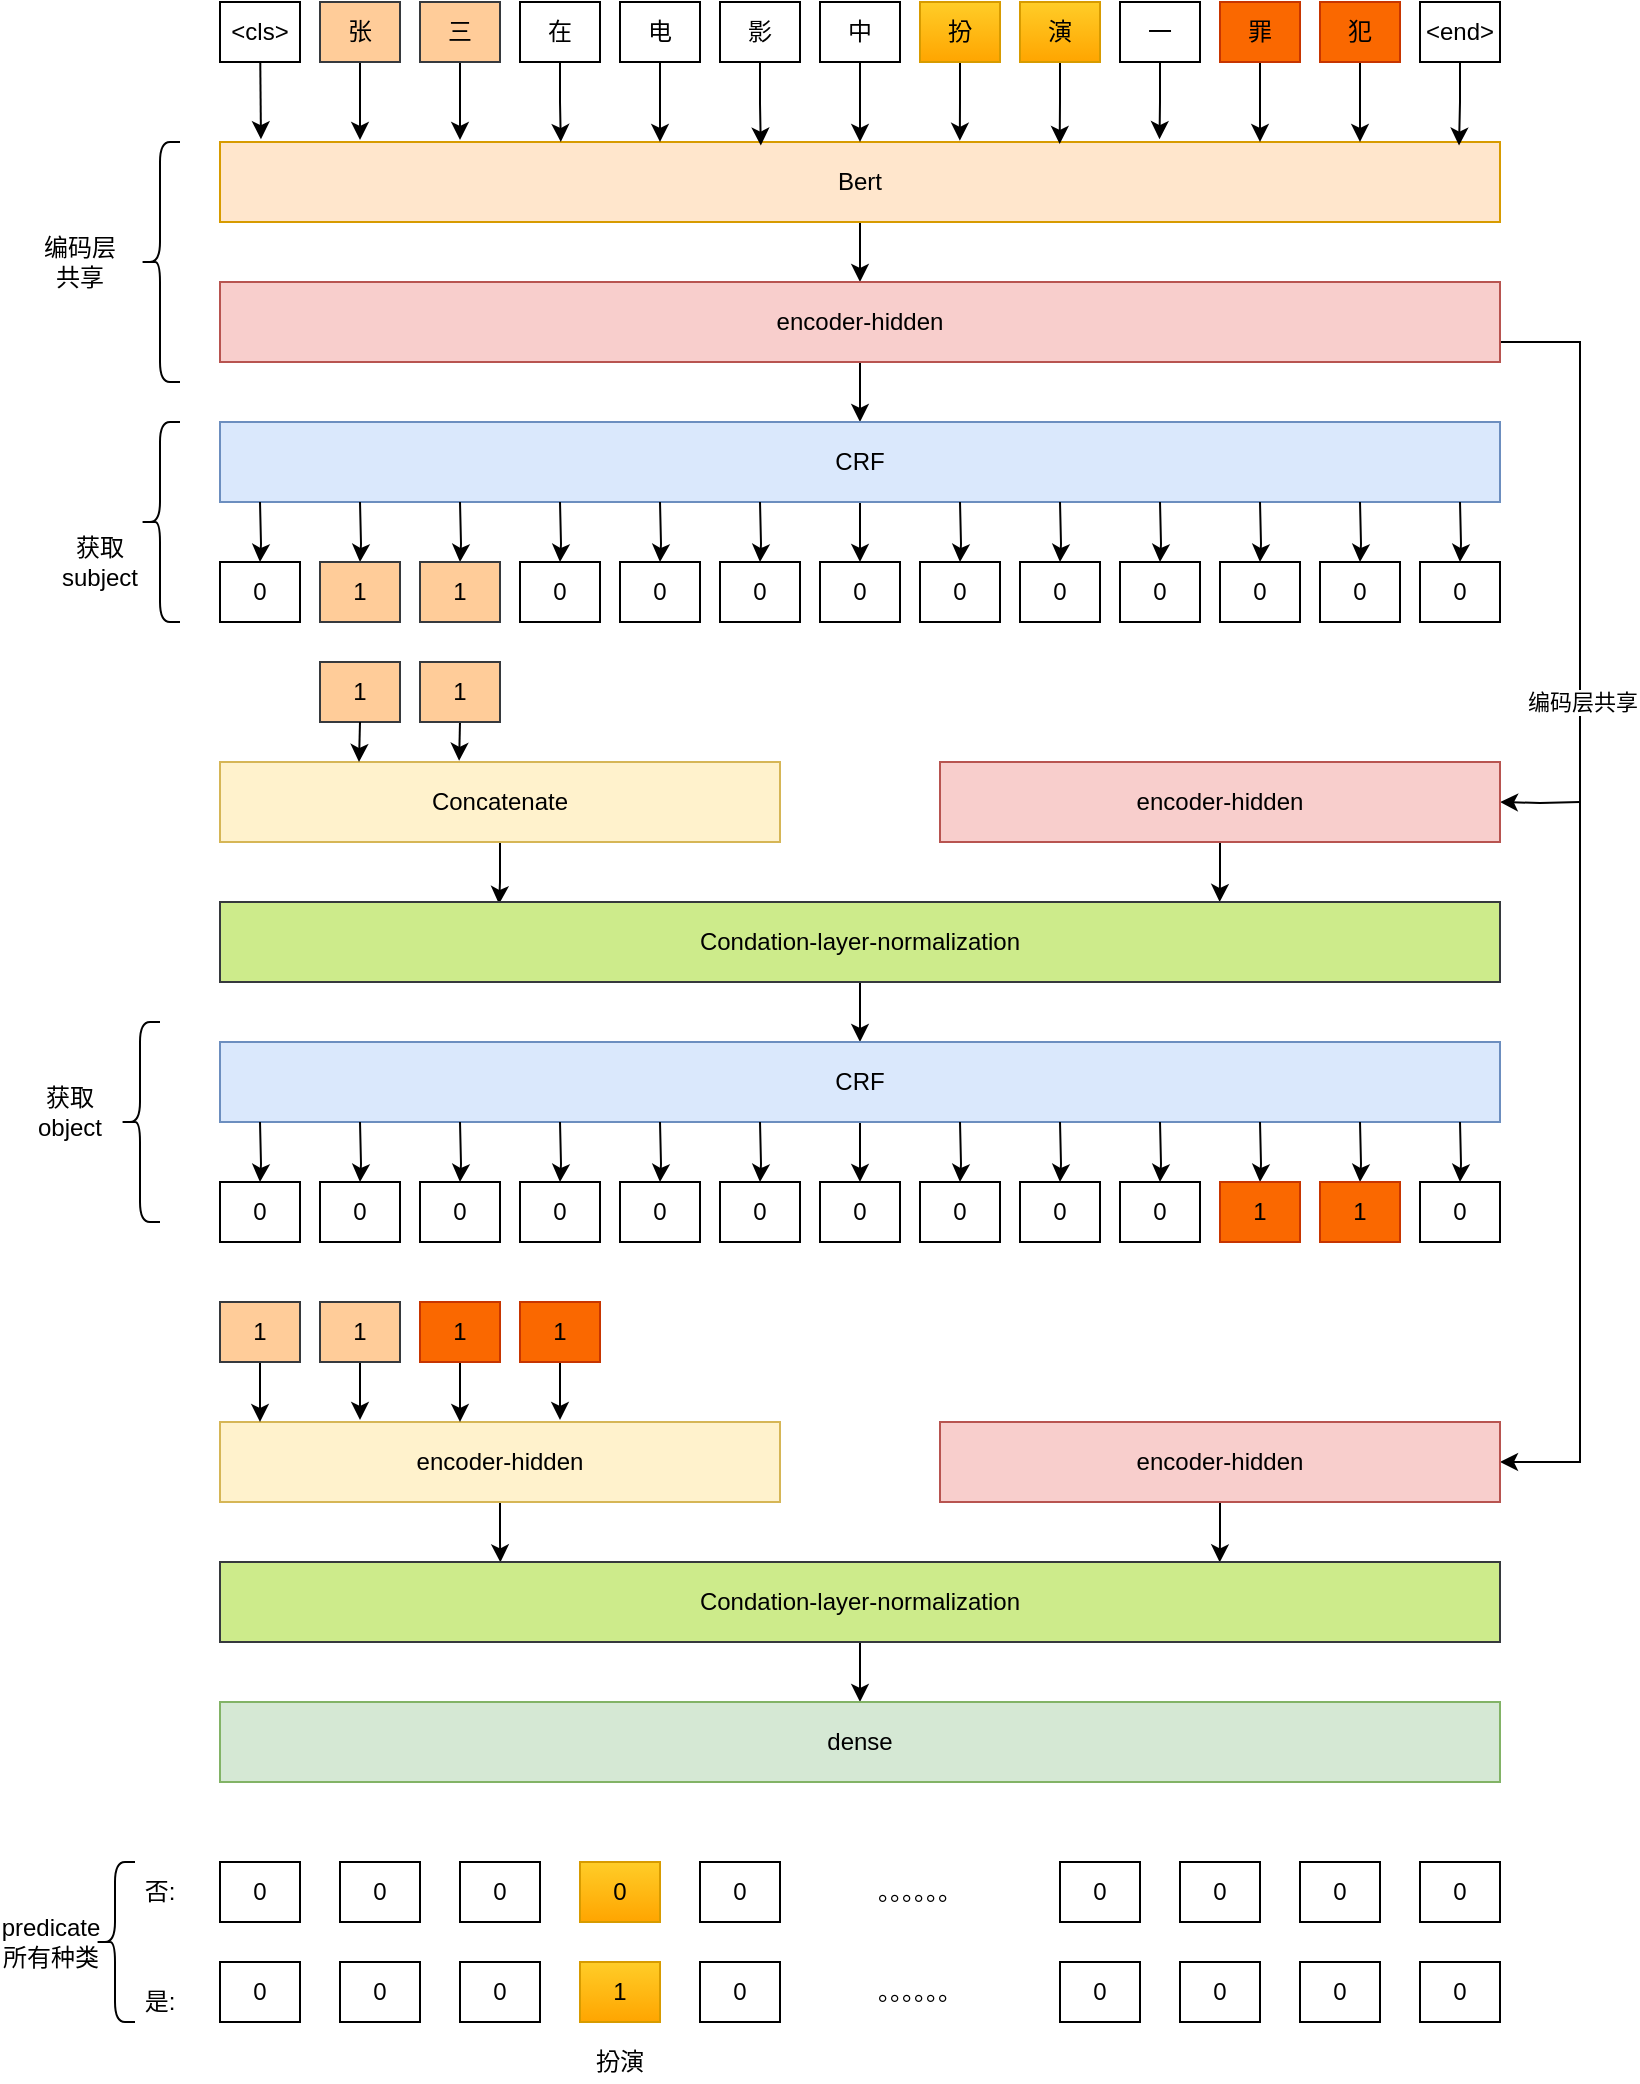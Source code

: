 <mxfile version="14.9.6" type="github">
  <diagram id="mISrL9bkUbfC0czl6gpw" name="Page-1">
    <mxGraphModel dx="1038" dy="600" grid="1" gridSize="10" guides="1" tooltips="1" connect="1" arrows="1" fold="1" page="1" pageScale="1" pageWidth="827" pageHeight="1169" math="0" shadow="0">
      <root>
        <mxCell id="0" />
        <mxCell id="1" parent="0" />
        <mxCell id="QbFwHfHSlW5rdG12LBUT-213" value="" style="edgeStyle=orthogonalEdgeStyle;rounded=0;orthogonalLoop=1;jettySize=auto;html=1;entryX=0.218;entryY=0.025;entryDx=0;entryDy=0;entryPerimeter=0;" edge="1" parent="1" source="QbFwHfHSlW5rdG12LBUT-205" target="QbFwHfHSlW5rdG12LBUT-147">
          <mxGeometry relative="1" as="geometry" />
        </mxCell>
        <mxCell id="QbFwHfHSlW5rdG12LBUT-205" value="Concatenate" style="rounded=0;whiteSpace=wrap;html=1;fillColor=#fff2cc;strokeColor=#d6b656;" vertex="1" parent="1">
          <mxGeometry x="120" y="430" width="280" height="40" as="geometry" />
        </mxCell>
        <mxCell id="QbFwHfHSlW5rdG12LBUT-9" value="" style="edgeStyle=orthogonalEdgeStyle;rounded=0;orthogonalLoop=1;jettySize=auto;html=1;" edge="1" parent="1" source="QbFwHfHSlW5rdG12LBUT-2" target="QbFwHfHSlW5rdG12LBUT-4">
          <mxGeometry relative="1" as="geometry" />
        </mxCell>
        <mxCell id="QbFwHfHSlW5rdG12LBUT-2" value="Bert" style="whiteSpace=wrap;html=1;rounded=0;fillColor=#ffe6cc;strokeColor=#d79b00;" vertex="1" parent="1">
          <mxGeometry x="120" y="120" width="640" height="40" as="geometry" />
        </mxCell>
        <mxCell id="QbFwHfHSlW5rdG12LBUT-11" value="" style="edgeStyle=orthogonalEdgeStyle;rounded=0;orthogonalLoop=1;jettySize=auto;html=1;" edge="1" parent="1" source="QbFwHfHSlW5rdG12LBUT-4" target="QbFwHfHSlW5rdG12LBUT-10">
          <mxGeometry relative="1" as="geometry" />
        </mxCell>
        <mxCell id="QbFwHfHSlW5rdG12LBUT-134" style="edgeStyle=orthogonalEdgeStyle;rounded=0;orthogonalLoop=1;jettySize=auto;html=1;entryX=1;entryY=0.5;entryDx=0;entryDy=0;exitX=1;exitY=0.5;exitDx=0;exitDy=0;" edge="1" parent="1" source="QbFwHfHSlW5rdG12LBUT-4" target="QbFwHfHSlW5rdG12LBUT-217">
          <mxGeometry relative="1" as="geometry">
            <Array as="points">
              <mxPoint x="760" y="220" />
              <mxPoint x="800" y="220" />
              <mxPoint x="800" y="780" />
            </Array>
          </mxGeometry>
        </mxCell>
        <mxCell id="QbFwHfHSlW5rdG12LBUT-220" value="编码层共享" style="edgeLabel;html=1;align=center;verticalAlign=middle;resizable=0;points=[];" vertex="1" connectable="0" parent="QbFwHfHSlW5rdG12LBUT-134">
          <mxGeometry x="-0.114" y="1" relative="1" as="geometry">
            <mxPoint y="-58" as="offset" />
          </mxGeometry>
        </mxCell>
        <mxCell id="QbFwHfHSlW5rdG12LBUT-4" value="encoder-hidden" style="whiteSpace=wrap;html=1;rounded=0;fillColor=#f8cecc;strokeColor=#b85450;" vertex="1" parent="1">
          <mxGeometry x="120" y="190" width="640" height="40" as="geometry" />
        </mxCell>
        <mxCell id="QbFwHfHSlW5rdG12LBUT-106" value="" style="edgeStyle=orthogonalEdgeStyle;rounded=0;orthogonalLoop=1;jettySize=auto;html=1;" edge="1" parent="1" source="QbFwHfHSlW5rdG12LBUT-10" target="QbFwHfHSlW5rdG12LBUT-105">
          <mxGeometry relative="1" as="geometry" />
        </mxCell>
        <mxCell id="QbFwHfHSlW5rdG12LBUT-10" value="CRF" style="whiteSpace=wrap;html=1;rounded=0;strokeColor=#6c8ebf;fillColor=#dae8fc;" vertex="1" parent="1">
          <mxGeometry x="120" y="260" width="640" height="40" as="geometry" />
        </mxCell>
        <mxCell id="QbFwHfHSlW5rdG12LBUT-12" value="" style="shape=curlyBracket;whiteSpace=wrap;html=1;rounded=1;" vertex="1" parent="1">
          <mxGeometry x="80" y="120" width="20" height="120" as="geometry" />
        </mxCell>
        <mxCell id="QbFwHfHSlW5rdG12LBUT-15" value="编码层共享" style="text;html=1;strokeColor=none;fillColor=none;align=center;verticalAlign=middle;whiteSpace=wrap;rounded=0;" vertex="1" parent="1">
          <mxGeometry x="30" y="170" width="40" height="20" as="geometry" />
        </mxCell>
        <mxCell id="QbFwHfHSlW5rdG12LBUT-94" value="" style="edgeStyle=none;rounded=0;orthogonalLoop=1;jettySize=auto;html=1;entryX=0.032;entryY=-0.035;entryDx=0;entryDy=0;entryPerimeter=0;" edge="1" parent="1" source="QbFwHfHSlW5rdG12LBUT-16" target="QbFwHfHSlW5rdG12LBUT-2">
          <mxGeometry relative="1" as="geometry" />
        </mxCell>
        <mxCell id="QbFwHfHSlW5rdG12LBUT-16" value="&amp;lt;cls&amp;gt;" style="rounded=0;whiteSpace=wrap;html=1;" vertex="1" parent="1">
          <mxGeometry x="120" y="50" width="40" height="30" as="geometry" />
        </mxCell>
        <mxCell id="QbFwHfHSlW5rdG12LBUT-40" value="" style="edgeStyle=orthogonalEdgeStyle;rounded=0;orthogonalLoop=1;jettySize=auto;html=1;" edge="1" parent="1" source="QbFwHfHSlW5rdG12LBUT-17">
          <mxGeometry relative="1" as="geometry">
            <mxPoint x="240" y="119" as="targetPoint" />
          </mxGeometry>
        </mxCell>
        <mxCell id="QbFwHfHSlW5rdG12LBUT-17" value="三" style="rounded=0;whiteSpace=wrap;html=1;fillColor=#ffcc99;strokeColor=#36393d;" vertex="1" parent="1">
          <mxGeometry x="220" y="50" width="40" height="30" as="geometry" />
        </mxCell>
        <mxCell id="QbFwHfHSlW5rdG12LBUT-39" value="" style="edgeStyle=orthogonalEdgeStyle;rounded=0;orthogonalLoop=1;jettySize=auto;html=1;" edge="1" parent="1" source="QbFwHfHSlW5rdG12LBUT-18">
          <mxGeometry relative="1" as="geometry">
            <mxPoint x="190" y="119" as="targetPoint" />
          </mxGeometry>
        </mxCell>
        <mxCell id="QbFwHfHSlW5rdG12LBUT-18" value="张" style="rounded=0;whiteSpace=wrap;html=1;fillColor=#ffcc99;strokeColor=#36393d;" vertex="1" parent="1">
          <mxGeometry x="170" y="50" width="40" height="30" as="geometry" />
        </mxCell>
        <mxCell id="QbFwHfHSlW5rdG12LBUT-44" value="" style="edgeStyle=orthogonalEdgeStyle;rounded=0;orthogonalLoop=1;jettySize=auto;html=1;" edge="1" parent="1" source="QbFwHfHSlW5rdG12LBUT-20">
          <mxGeometry relative="1" as="geometry">
            <mxPoint x="640" y="120" as="targetPoint" />
          </mxGeometry>
        </mxCell>
        <mxCell id="QbFwHfHSlW5rdG12LBUT-20" value="罪" style="rounded=0;whiteSpace=wrap;html=1;fillColor=#fa6800;strokeColor=#C73500;fontColor=#000000;" vertex="1" parent="1">
          <mxGeometry x="620" y="50" width="40" height="30" as="geometry" />
        </mxCell>
        <mxCell id="QbFwHfHSlW5rdG12LBUT-97" value="" style="edgeStyle=orthogonalEdgeStyle;rounded=0;orthogonalLoop=1;jettySize=auto;html=1;entryX=0.656;entryY=0.025;entryDx=0;entryDy=0;entryPerimeter=0;" edge="1" parent="1" source="QbFwHfHSlW5rdG12LBUT-21" target="QbFwHfHSlW5rdG12LBUT-2">
          <mxGeometry relative="1" as="geometry" />
        </mxCell>
        <mxCell id="QbFwHfHSlW5rdG12LBUT-21" value="演" style="rounded=0;whiteSpace=wrap;html=1;fillColor=#ffcd28;strokeColor=#d79b00;gradientColor=#ffa500;" vertex="1" parent="1">
          <mxGeometry x="520" y="50" width="40" height="30" as="geometry" />
        </mxCell>
        <mxCell id="QbFwHfHSlW5rdG12LBUT-99" value="" style="edgeStyle=orthogonalEdgeStyle;rounded=0;orthogonalLoop=1;jettySize=auto;html=1;entryX=0.578;entryY=-0.015;entryDx=0;entryDy=0;entryPerimeter=0;" edge="1" parent="1" source="QbFwHfHSlW5rdG12LBUT-22" target="QbFwHfHSlW5rdG12LBUT-2">
          <mxGeometry relative="1" as="geometry" />
        </mxCell>
        <mxCell id="QbFwHfHSlW5rdG12LBUT-22" value="扮" style="rounded=0;whiteSpace=wrap;html=1;fillColor=#ffcd28;strokeColor=#d79b00;gradientColor=#ffa500;" vertex="1" parent="1">
          <mxGeometry x="470" y="50" width="40" height="30" as="geometry" />
        </mxCell>
        <mxCell id="QbFwHfHSlW5rdG12LBUT-46" value="" style="edgeStyle=orthogonalEdgeStyle;rounded=0;orthogonalLoop=1;jettySize=auto;html=1;" edge="1" parent="1" source="QbFwHfHSlW5rdG12LBUT-23">
          <mxGeometry relative="1" as="geometry">
            <mxPoint x="690" y="120" as="targetPoint" />
          </mxGeometry>
        </mxCell>
        <mxCell id="QbFwHfHSlW5rdG12LBUT-23" value="犯" style="rounded=0;whiteSpace=wrap;html=1;fillColor=#fa6800;strokeColor=#C73500;fontColor=#000000;" vertex="1" parent="1">
          <mxGeometry x="670" y="50" width="40" height="30" as="geometry" />
        </mxCell>
        <mxCell id="QbFwHfHSlW5rdG12LBUT-101" value="" style="edgeStyle=orthogonalEdgeStyle;rounded=0;orthogonalLoop=1;jettySize=auto;html=1;entryX=0.968;entryY=0.045;entryDx=0;entryDy=0;entryPerimeter=0;" edge="1" parent="1" source="QbFwHfHSlW5rdG12LBUT-24" target="QbFwHfHSlW5rdG12LBUT-2">
          <mxGeometry relative="1" as="geometry" />
        </mxCell>
        <mxCell id="QbFwHfHSlW5rdG12LBUT-24" value="&amp;lt;end&amp;gt;" style="rounded=0;whiteSpace=wrap;html=1;" vertex="1" parent="1">
          <mxGeometry x="720" y="50" width="40" height="30" as="geometry" />
        </mxCell>
        <mxCell id="QbFwHfHSlW5rdG12LBUT-83" value="" style="edgeStyle=orthogonalEdgeStyle;rounded=0;orthogonalLoop=1;jettySize=auto;html=1;entryX=0.034;entryY=0.045;entryDx=0;entryDy=0;entryPerimeter=0;" edge="1" parent="1" source="QbFwHfHSlW5rdG12LBUT-84">
          <mxGeometry relative="1" as="geometry">
            <mxPoint x="290.4" y="120.0" as="targetPoint" />
          </mxGeometry>
        </mxCell>
        <mxCell id="QbFwHfHSlW5rdG12LBUT-84" value="在" style="rounded=0;whiteSpace=wrap;html=1;" vertex="1" parent="1">
          <mxGeometry x="270" y="50" width="40" height="30" as="geometry" />
        </mxCell>
        <mxCell id="QbFwHfHSlW5rdG12LBUT-85" value="" style="edgeStyle=orthogonalEdgeStyle;rounded=0;orthogonalLoop=1;jettySize=auto;html=1;" edge="1" parent="1" source="QbFwHfHSlW5rdG12LBUT-86">
          <mxGeometry relative="1" as="geometry">
            <mxPoint x="340" y="120" as="targetPoint" />
          </mxGeometry>
        </mxCell>
        <mxCell id="QbFwHfHSlW5rdG12LBUT-86" value="电" style="rounded=0;whiteSpace=wrap;html=1;" vertex="1" parent="1">
          <mxGeometry x="320" y="50" width="40" height="30" as="geometry" />
        </mxCell>
        <mxCell id="QbFwHfHSlW5rdG12LBUT-87" value="" style="edgeStyle=orthogonalEdgeStyle;rounded=0;orthogonalLoop=1;jettySize=auto;html=1;entryX=0.034;entryY=0.045;entryDx=0;entryDy=0;entryPerimeter=0;" edge="1" parent="1" source="QbFwHfHSlW5rdG12LBUT-88">
          <mxGeometry relative="1" as="geometry">
            <mxPoint x="390.4" y="121.8" as="targetPoint" />
          </mxGeometry>
        </mxCell>
        <mxCell id="QbFwHfHSlW5rdG12LBUT-88" value="影" style="rounded=0;whiteSpace=wrap;html=1;" vertex="1" parent="1">
          <mxGeometry x="370" y="50" width="40" height="30" as="geometry" />
        </mxCell>
        <mxCell id="QbFwHfHSlW5rdG12LBUT-231" value="" style="edgeStyle=orthogonalEdgeStyle;rounded=0;orthogonalLoop=1;jettySize=auto;html=1;" edge="1" parent="1" source="QbFwHfHSlW5rdG12LBUT-90" target="QbFwHfHSlW5rdG12LBUT-2">
          <mxGeometry relative="1" as="geometry" />
        </mxCell>
        <mxCell id="QbFwHfHSlW5rdG12LBUT-90" value="中" style="rounded=0;whiteSpace=wrap;html=1;" vertex="1" parent="1">
          <mxGeometry x="420" y="50" width="40" height="30" as="geometry" />
        </mxCell>
        <mxCell id="QbFwHfHSlW5rdG12LBUT-100" value="" style="edgeStyle=orthogonalEdgeStyle;rounded=0;orthogonalLoop=1;jettySize=auto;html=1;entryX=0.734;entryY=-0.035;entryDx=0;entryDy=0;entryPerimeter=0;" edge="1" parent="1" source="QbFwHfHSlW5rdG12LBUT-93" target="QbFwHfHSlW5rdG12LBUT-2">
          <mxGeometry relative="1" as="geometry" />
        </mxCell>
        <mxCell id="QbFwHfHSlW5rdG12LBUT-93" value="一" style="rounded=0;whiteSpace=wrap;html=1;" vertex="1" parent="1">
          <mxGeometry x="570" y="50" width="40" height="30" as="geometry" />
        </mxCell>
        <mxCell id="QbFwHfHSlW5rdG12LBUT-105" value="0" style="rounded=0;whiteSpace=wrap;html=1;" vertex="1" parent="1">
          <mxGeometry x="420" y="330" width="40" height="30" as="geometry" />
        </mxCell>
        <mxCell id="QbFwHfHSlW5rdG12LBUT-107" value="" style="edgeStyle=orthogonalEdgeStyle;rounded=0;orthogonalLoop=1;jettySize=auto;html=1;" edge="1" parent="1" target="QbFwHfHSlW5rdG12LBUT-108">
          <mxGeometry relative="1" as="geometry">
            <mxPoint x="490" y="300" as="sourcePoint" />
          </mxGeometry>
        </mxCell>
        <mxCell id="QbFwHfHSlW5rdG12LBUT-108" value="0" style="rounded=0;whiteSpace=wrap;html=1;" vertex="1" parent="1">
          <mxGeometry x="470" y="330" width="40" height="30" as="geometry" />
        </mxCell>
        <mxCell id="QbFwHfHSlW5rdG12LBUT-109" value="" style="edgeStyle=orthogonalEdgeStyle;rounded=0;orthogonalLoop=1;jettySize=auto;html=1;" edge="1" parent="1" target="QbFwHfHSlW5rdG12LBUT-110">
          <mxGeometry relative="1" as="geometry">
            <mxPoint x="540" y="300" as="sourcePoint" />
          </mxGeometry>
        </mxCell>
        <mxCell id="QbFwHfHSlW5rdG12LBUT-110" value="0" style="rounded=0;whiteSpace=wrap;html=1;" vertex="1" parent="1">
          <mxGeometry x="520" y="330" width="40" height="30" as="geometry" />
        </mxCell>
        <mxCell id="QbFwHfHSlW5rdG12LBUT-111" value="" style="edgeStyle=orthogonalEdgeStyle;rounded=0;orthogonalLoop=1;jettySize=auto;html=1;" edge="1" parent="1" target="QbFwHfHSlW5rdG12LBUT-112">
          <mxGeometry relative="1" as="geometry">
            <mxPoint x="590" y="300" as="sourcePoint" />
          </mxGeometry>
        </mxCell>
        <mxCell id="QbFwHfHSlW5rdG12LBUT-112" value="0" style="rounded=0;whiteSpace=wrap;html=1;" vertex="1" parent="1">
          <mxGeometry x="570" y="330" width="40" height="30" as="geometry" />
        </mxCell>
        <mxCell id="QbFwHfHSlW5rdG12LBUT-113" value="" style="edgeStyle=orthogonalEdgeStyle;rounded=0;orthogonalLoop=1;jettySize=auto;html=1;" edge="1" parent="1" target="QbFwHfHSlW5rdG12LBUT-114">
          <mxGeometry relative="1" as="geometry">
            <mxPoint x="640" y="300" as="sourcePoint" />
          </mxGeometry>
        </mxCell>
        <mxCell id="QbFwHfHSlW5rdG12LBUT-114" value="0" style="rounded=0;whiteSpace=wrap;html=1;" vertex="1" parent="1">
          <mxGeometry x="620" y="330" width="40" height="30" as="geometry" />
        </mxCell>
        <mxCell id="QbFwHfHSlW5rdG12LBUT-115" value="" style="edgeStyle=orthogonalEdgeStyle;rounded=0;orthogonalLoop=1;jettySize=auto;html=1;" edge="1" parent="1" target="QbFwHfHSlW5rdG12LBUT-116">
          <mxGeometry relative="1" as="geometry">
            <mxPoint x="690" y="300" as="sourcePoint" />
          </mxGeometry>
        </mxCell>
        <mxCell id="QbFwHfHSlW5rdG12LBUT-116" value="0" style="rounded=0;whiteSpace=wrap;html=1;" vertex="1" parent="1">
          <mxGeometry x="670" y="330" width="40" height="30" as="geometry" />
        </mxCell>
        <mxCell id="QbFwHfHSlW5rdG12LBUT-117" value="" style="edgeStyle=orthogonalEdgeStyle;rounded=0;orthogonalLoop=1;jettySize=auto;html=1;" edge="1" parent="1" target="QbFwHfHSlW5rdG12LBUT-118">
          <mxGeometry relative="1" as="geometry">
            <mxPoint x="740" y="300" as="sourcePoint" />
          </mxGeometry>
        </mxCell>
        <mxCell id="QbFwHfHSlW5rdG12LBUT-118" value="0" style="rounded=0;whiteSpace=wrap;html=1;" vertex="1" parent="1">
          <mxGeometry x="720" y="330" width="40" height="30" as="geometry" />
        </mxCell>
        <mxCell id="QbFwHfHSlW5rdG12LBUT-119" value="" style="edgeStyle=orthogonalEdgeStyle;rounded=0;orthogonalLoop=1;jettySize=auto;html=1;" edge="1" parent="1" target="QbFwHfHSlW5rdG12LBUT-120">
          <mxGeometry relative="1" as="geometry">
            <mxPoint x="390" y="300" as="sourcePoint" />
          </mxGeometry>
        </mxCell>
        <mxCell id="QbFwHfHSlW5rdG12LBUT-120" value="0" style="rounded=0;whiteSpace=wrap;html=1;" vertex="1" parent="1">
          <mxGeometry x="370" y="330" width="40" height="30" as="geometry" />
        </mxCell>
        <mxCell id="QbFwHfHSlW5rdG12LBUT-121" value="" style="edgeStyle=orthogonalEdgeStyle;rounded=0;orthogonalLoop=1;jettySize=auto;html=1;" edge="1" parent="1" target="QbFwHfHSlW5rdG12LBUT-122">
          <mxGeometry relative="1" as="geometry">
            <mxPoint x="340" y="300" as="sourcePoint" />
          </mxGeometry>
        </mxCell>
        <mxCell id="QbFwHfHSlW5rdG12LBUT-122" value="0" style="rounded=0;whiteSpace=wrap;html=1;" vertex="1" parent="1">
          <mxGeometry x="320" y="330" width="40" height="30" as="geometry" />
        </mxCell>
        <mxCell id="QbFwHfHSlW5rdG12LBUT-123" value="" style="edgeStyle=orthogonalEdgeStyle;rounded=0;orthogonalLoop=1;jettySize=auto;html=1;" edge="1" parent="1" target="QbFwHfHSlW5rdG12LBUT-124">
          <mxGeometry relative="1" as="geometry">
            <mxPoint x="290" y="300" as="sourcePoint" />
          </mxGeometry>
        </mxCell>
        <mxCell id="QbFwHfHSlW5rdG12LBUT-124" value="0" style="rounded=0;whiteSpace=wrap;html=1;" vertex="1" parent="1">
          <mxGeometry x="270" y="330" width="40" height="30" as="geometry" />
        </mxCell>
        <mxCell id="QbFwHfHSlW5rdG12LBUT-125" value="" style="edgeStyle=orthogonalEdgeStyle;rounded=0;orthogonalLoop=1;jettySize=auto;html=1;" edge="1" parent="1" target="QbFwHfHSlW5rdG12LBUT-126">
          <mxGeometry relative="1" as="geometry">
            <mxPoint x="240" y="300" as="sourcePoint" />
          </mxGeometry>
        </mxCell>
        <mxCell id="QbFwHfHSlW5rdG12LBUT-126" value="1" style="rounded=0;whiteSpace=wrap;html=1;fillColor=#ffcc99;strokeColor=#36393d;" vertex="1" parent="1">
          <mxGeometry x="220" y="330" width="40" height="30" as="geometry" />
        </mxCell>
        <mxCell id="QbFwHfHSlW5rdG12LBUT-127" value="" style="edgeStyle=orthogonalEdgeStyle;rounded=0;orthogonalLoop=1;jettySize=auto;html=1;" edge="1" parent="1" target="QbFwHfHSlW5rdG12LBUT-128">
          <mxGeometry relative="1" as="geometry">
            <mxPoint x="190" y="300" as="sourcePoint" />
          </mxGeometry>
        </mxCell>
        <mxCell id="QbFwHfHSlW5rdG12LBUT-128" value="1" style="rounded=0;whiteSpace=wrap;html=1;fillColor=#ffcc99;strokeColor=#36393d;" vertex="1" parent="1">
          <mxGeometry x="170" y="330" width="40" height="30" as="geometry" />
        </mxCell>
        <mxCell id="QbFwHfHSlW5rdG12LBUT-129" value="" style="edgeStyle=orthogonalEdgeStyle;rounded=0;orthogonalLoop=1;jettySize=auto;html=1;" edge="1" parent="1" target="QbFwHfHSlW5rdG12LBUT-130">
          <mxGeometry relative="1" as="geometry">
            <mxPoint x="140" y="300" as="sourcePoint" />
          </mxGeometry>
        </mxCell>
        <mxCell id="QbFwHfHSlW5rdG12LBUT-130" value="0" style="rounded=0;whiteSpace=wrap;html=1;" vertex="1" parent="1">
          <mxGeometry x="120" y="330" width="40" height="30" as="geometry" />
        </mxCell>
        <mxCell id="QbFwHfHSlW5rdG12LBUT-131" value="" style="shape=curlyBracket;whiteSpace=wrap;html=1;rounded=1;" vertex="1" parent="1">
          <mxGeometry x="80" y="260" width="20" height="100" as="geometry" />
        </mxCell>
        <mxCell id="QbFwHfHSlW5rdG12LBUT-132" value="获取subject" style="text;html=1;strokeColor=none;fillColor=none;align=center;verticalAlign=middle;whiteSpace=wrap;rounded=0;" vertex="1" parent="1">
          <mxGeometry x="40" y="320" width="40" height="20" as="geometry" />
        </mxCell>
        <mxCell id="QbFwHfHSlW5rdG12LBUT-148" value="" style="edgeStyle=orthogonalEdgeStyle;rounded=0;orthogonalLoop=1;jettySize=auto;html=1;entryX=0.781;entryY=0;entryDx=0;entryDy=0;entryPerimeter=0;" edge="1" parent="1" source="QbFwHfHSlW5rdG12LBUT-133" target="QbFwHfHSlW5rdG12LBUT-147">
          <mxGeometry relative="1" as="geometry" />
        </mxCell>
        <mxCell id="QbFwHfHSlW5rdG12LBUT-221" value="" style="edgeStyle=orthogonalEdgeStyle;rounded=0;orthogonalLoop=1;jettySize=auto;html=1;entryX=1;entryY=0.5;entryDx=0;entryDy=0;" edge="1" parent="1" target="QbFwHfHSlW5rdG12LBUT-133">
          <mxGeometry relative="1" as="geometry">
            <mxPoint x="800" y="450" as="sourcePoint" />
            <mxPoint x="800" y="400" as="targetPoint" />
          </mxGeometry>
        </mxCell>
        <mxCell id="QbFwHfHSlW5rdG12LBUT-133" value="encoder-hidden" style="whiteSpace=wrap;html=1;rounded=0;fillColor=#f8cecc;strokeColor=#b85450;" vertex="1" parent="1">
          <mxGeometry x="480" y="430" width="280" height="40" as="geometry" />
        </mxCell>
        <mxCell id="QbFwHfHSlW5rdG12LBUT-212" value="" style="edgeStyle=orthogonalEdgeStyle;rounded=0;orthogonalLoop=1;jettySize=auto;html=1;entryX=0.427;entryY=-0.015;entryDx=0;entryDy=0;entryPerimeter=0;" edge="1" parent="1" target="QbFwHfHSlW5rdG12LBUT-205">
          <mxGeometry relative="1" as="geometry">
            <mxPoint x="240" y="410" as="sourcePoint" />
          </mxGeometry>
        </mxCell>
        <mxCell id="QbFwHfHSlW5rdG12LBUT-135" value="1" style="rounded=0;whiteSpace=wrap;html=1;fillColor=#ffcc99;strokeColor=#36393d;" vertex="1" parent="1">
          <mxGeometry x="220" y="380" width="40" height="30" as="geometry" />
        </mxCell>
        <mxCell id="QbFwHfHSlW5rdG12LBUT-136" value="1" style="rounded=0;whiteSpace=wrap;html=1;fillColor=#ffcc99;strokeColor=#36393d;" vertex="1" parent="1">
          <mxGeometry x="170" y="380" width="40" height="30" as="geometry" />
        </mxCell>
        <mxCell id="QbFwHfHSlW5rdG12LBUT-235" value="" style="edgeStyle=orthogonalEdgeStyle;rounded=0;orthogonalLoop=1;jettySize=auto;html=1;entryX=0.5;entryY=0;entryDx=0;entryDy=0;" edge="1" parent="1" source="QbFwHfHSlW5rdG12LBUT-147" target="QbFwHfHSlW5rdG12LBUT-160">
          <mxGeometry relative="1" as="geometry" />
        </mxCell>
        <mxCell id="QbFwHfHSlW5rdG12LBUT-147" value="Condation-layer-normalization" style="whiteSpace=wrap;html=1;rounded=0;strokeColor=#36393d;fillColor=#cdeb8b;" vertex="1" parent="1">
          <mxGeometry x="120" y="500" width="640" height="40" as="geometry" />
        </mxCell>
        <mxCell id="QbFwHfHSlW5rdG12LBUT-236" value="" style="edgeStyle=orthogonalEdgeStyle;rounded=0;orthogonalLoop=1;jettySize=auto;html=1;entryX=0.5;entryY=0;entryDx=0;entryDy=0;" edge="1" parent="1" source="QbFwHfHSlW5rdG12LBUT-160" target="QbFwHfHSlW5rdG12LBUT-161">
          <mxGeometry relative="1" as="geometry" />
        </mxCell>
        <mxCell id="QbFwHfHSlW5rdG12LBUT-160" value="CRF" style="whiteSpace=wrap;html=1;rounded=0;strokeColor=#6c8ebf;fillColor=#dae8fc;" vertex="1" parent="1">
          <mxGeometry x="120" y="570" width="640" height="40" as="geometry" />
        </mxCell>
        <mxCell id="QbFwHfHSlW5rdG12LBUT-161" value="0" style="rounded=0;whiteSpace=wrap;html=1;" vertex="1" parent="1">
          <mxGeometry x="420" y="640" width="40" height="30" as="geometry" />
        </mxCell>
        <mxCell id="QbFwHfHSlW5rdG12LBUT-162" value="" style="edgeStyle=orthogonalEdgeStyle;rounded=0;orthogonalLoop=1;jettySize=auto;html=1;" edge="1" parent="1" target="QbFwHfHSlW5rdG12LBUT-163">
          <mxGeometry relative="1" as="geometry">
            <mxPoint x="490" y="610" as="sourcePoint" />
          </mxGeometry>
        </mxCell>
        <mxCell id="QbFwHfHSlW5rdG12LBUT-163" value="0" style="rounded=0;whiteSpace=wrap;html=1;" vertex="1" parent="1">
          <mxGeometry x="470" y="640" width="40" height="30" as="geometry" />
        </mxCell>
        <mxCell id="QbFwHfHSlW5rdG12LBUT-164" value="" style="edgeStyle=orthogonalEdgeStyle;rounded=0;orthogonalLoop=1;jettySize=auto;html=1;" edge="1" parent="1" target="QbFwHfHSlW5rdG12LBUT-165">
          <mxGeometry relative="1" as="geometry">
            <mxPoint x="540" y="610" as="sourcePoint" />
          </mxGeometry>
        </mxCell>
        <mxCell id="QbFwHfHSlW5rdG12LBUT-165" value="0" style="rounded=0;whiteSpace=wrap;html=1;" vertex="1" parent="1">
          <mxGeometry x="520" y="640" width="40" height="30" as="geometry" />
        </mxCell>
        <mxCell id="QbFwHfHSlW5rdG12LBUT-166" value="" style="edgeStyle=orthogonalEdgeStyle;rounded=0;orthogonalLoop=1;jettySize=auto;html=1;" edge="1" parent="1" target="QbFwHfHSlW5rdG12LBUT-167">
          <mxGeometry relative="1" as="geometry">
            <mxPoint x="590" y="610" as="sourcePoint" />
          </mxGeometry>
        </mxCell>
        <mxCell id="QbFwHfHSlW5rdG12LBUT-167" value="0" style="rounded=0;whiteSpace=wrap;html=1;" vertex="1" parent="1">
          <mxGeometry x="570" y="640" width="40" height="30" as="geometry" />
        </mxCell>
        <mxCell id="QbFwHfHSlW5rdG12LBUT-168" value="" style="edgeStyle=orthogonalEdgeStyle;rounded=0;orthogonalLoop=1;jettySize=auto;html=1;" edge="1" parent="1" target="QbFwHfHSlW5rdG12LBUT-169">
          <mxGeometry relative="1" as="geometry">
            <mxPoint x="640" y="610" as="sourcePoint" />
          </mxGeometry>
        </mxCell>
        <mxCell id="QbFwHfHSlW5rdG12LBUT-169" value="1" style="rounded=0;whiteSpace=wrap;html=1;fillColor=#fa6800;strokeColor=#C73500;fontColor=#000000;" vertex="1" parent="1">
          <mxGeometry x="620" y="640" width="40" height="30" as="geometry" />
        </mxCell>
        <mxCell id="QbFwHfHSlW5rdG12LBUT-170" value="" style="edgeStyle=orthogonalEdgeStyle;rounded=0;orthogonalLoop=1;jettySize=auto;html=1;" edge="1" parent="1" target="QbFwHfHSlW5rdG12LBUT-171">
          <mxGeometry relative="1" as="geometry">
            <mxPoint x="690" y="610" as="sourcePoint" />
          </mxGeometry>
        </mxCell>
        <mxCell id="QbFwHfHSlW5rdG12LBUT-171" value="1" style="rounded=0;whiteSpace=wrap;html=1;fillColor=#fa6800;strokeColor=#C73500;fontColor=#000000;" vertex="1" parent="1">
          <mxGeometry x="670" y="640" width="40" height="30" as="geometry" />
        </mxCell>
        <mxCell id="QbFwHfHSlW5rdG12LBUT-172" value="" style="edgeStyle=orthogonalEdgeStyle;rounded=0;orthogonalLoop=1;jettySize=auto;html=1;" edge="1" parent="1" target="QbFwHfHSlW5rdG12LBUT-173">
          <mxGeometry relative="1" as="geometry">
            <mxPoint x="740" y="610" as="sourcePoint" />
          </mxGeometry>
        </mxCell>
        <mxCell id="QbFwHfHSlW5rdG12LBUT-173" value="0" style="rounded=0;whiteSpace=wrap;html=1;" vertex="1" parent="1">
          <mxGeometry x="720" y="640" width="40" height="30" as="geometry" />
        </mxCell>
        <mxCell id="QbFwHfHSlW5rdG12LBUT-174" value="" style="edgeStyle=orthogonalEdgeStyle;rounded=0;orthogonalLoop=1;jettySize=auto;html=1;" edge="1" parent="1" target="QbFwHfHSlW5rdG12LBUT-175">
          <mxGeometry relative="1" as="geometry">
            <mxPoint x="390" y="610" as="sourcePoint" />
          </mxGeometry>
        </mxCell>
        <mxCell id="QbFwHfHSlW5rdG12LBUT-175" value="0" style="rounded=0;whiteSpace=wrap;html=1;" vertex="1" parent="1">
          <mxGeometry x="370" y="640" width="40" height="30" as="geometry" />
        </mxCell>
        <mxCell id="QbFwHfHSlW5rdG12LBUT-176" value="" style="edgeStyle=orthogonalEdgeStyle;rounded=0;orthogonalLoop=1;jettySize=auto;html=1;" edge="1" parent="1" target="QbFwHfHSlW5rdG12LBUT-177">
          <mxGeometry relative="1" as="geometry">
            <mxPoint x="340" y="610" as="sourcePoint" />
          </mxGeometry>
        </mxCell>
        <mxCell id="QbFwHfHSlW5rdG12LBUT-177" value="0" style="rounded=0;whiteSpace=wrap;html=1;" vertex="1" parent="1">
          <mxGeometry x="320" y="640" width="40" height="30" as="geometry" />
        </mxCell>
        <mxCell id="QbFwHfHSlW5rdG12LBUT-178" value="" style="edgeStyle=orthogonalEdgeStyle;rounded=0;orthogonalLoop=1;jettySize=auto;html=1;" edge="1" parent="1" target="QbFwHfHSlW5rdG12LBUT-179">
          <mxGeometry relative="1" as="geometry">
            <mxPoint x="290" y="610" as="sourcePoint" />
          </mxGeometry>
        </mxCell>
        <mxCell id="QbFwHfHSlW5rdG12LBUT-179" value="0" style="rounded=0;whiteSpace=wrap;html=1;" vertex="1" parent="1">
          <mxGeometry x="270" y="640" width="40" height="30" as="geometry" />
        </mxCell>
        <mxCell id="QbFwHfHSlW5rdG12LBUT-180" value="" style="edgeStyle=orthogonalEdgeStyle;rounded=0;orthogonalLoop=1;jettySize=auto;html=1;" edge="1" parent="1" target="QbFwHfHSlW5rdG12LBUT-181">
          <mxGeometry relative="1" as="geometry">
            <mxPoint x="240" y="610" as="sourcePoint" />
          </mxGeometry>
        </mxCell>
        <mxCell id="QbFwHfHSlW5rdG12LBUT-181" value="0" style="rounded=0;whiteSpace=wrap;html=1;" vertex="1" parent="1">
          <mxGeometry x="220" y="640" width="40" height="30" as="geometry" />
        </mxCell>
        <mxCell id="QbFwHfHSlW5rdG12LBUT-182" value="" style="edgeStyle=orthogonalEdgeStyle;rounded=0;orthogonalLoop=1;jettySize=auto;html=1;" edge="1" parent="1" target="QbFwHfHSlW5rdG12LBUT-183">
          <mxGeometry relative="1" as="geometry">
            <mxPoint x="190" y="610" as="sourcePoint" />
          </mxGeometry>
        </mxCell>
        <mxCell id="QbFwHfHSlW5rdG12LBUT-183" value="0" style="rounded=0;whiteSpace=wrap;html=1;" vertex="1" parent="1">
          <mxGeometry x="170" y="640" width="40" height="30" as="geometry" />
        </mxCell>
        <mxCell id="QbFwHfHSlW5rdG12LBUT-184" value="" style="edgeStyle=orthogonalEdgeStyle;rounded=0;orthogonalLoop=1;jettySize=auto;html=1;" edge="1" parent="1" target="QbFwHfHSlW5rdG12LBUT-185">
          <mxGeometry relative="1" as="geometry">
            <mxPoint x="140" y="610" as="sourcePoint" />
          </mxGeometry>
        </mxCell>
        <mxCell id="QbFwHfHSlW5rdG12LBUT-185" value="0" style="rounded=0;whiteSpace=wrap;html=1;" vertex="1" parent="1">
          <mxGeometry x="120" y="640" width="40" height="30" as="geometry" />
        </mxCell>
        <mxCell id="QbFwHfHSlW5rdG12LBUT-223" value="" style="edgeStyle=orthogonalEdgeStyle;rounded=0;orthogonalLoop=1;jettySize=auto;html=1;entryX=0.219;entryY=0.005;entryDx=0;entryDy=0;entryPerimeter=0;" edge="1" parent="1" source="QbFwHfHSlW5rdG12LBUT-186" target="QbFwHfHSlW5rdG12LBUT-222">
          <mxGeometry relative="1" as="geometry" />
        </mxCell>
        <mxCell id="QbFwHfHSlW5rdG12LBUT-186" value="encoder-hidden" style="whiteSpace=wrap;html=1;rounded=0;fillColor=#fff2cc;strokeColor=#d6b656;" vertex="1" parent="1">
          <mxGeometry x="120" y="760" width="280" height="40" as="geometry" />
        </mxCell>
        <mxCell id="QbFwHfHSlW5rdG12LBUT-187" value="" style="edgeStyle=orthogonalEdgeStyle;rounded=0;orthogonalLoop=1;jettySize=auto;html=1;" edge="1" parent="1">
          <mxGeometry relative="1" as="geometry">
            <mxPoint x="190" y="709" as="sourcePoint" />
            <mxPoint x="190" y="759" as="targetPoint" />
          </mxGeometry>
        </mxCell>
        <mxCell id="QbFwHfHSlW5rdG12LBUT-188" value="1" style="rounded=0;whiteSpace=wrap;html=1;fillColor=#ffcc99;strokeColor=#36393d;" vertex="1" parent="1">
          <mxGeometry x="170" y="700" width="40" height="30" as="geometry" />
        </mxCell>
        <mxCell id="QbFwHfHSlW5rdG12LBUT-189" value="" style="edgeStyle=orthogonalEdgeStyle;rounded=0;orthogonalLoop=1;jettySize=auto;html=1;" edge="1" parent="1" source="QbFwHfHSlW5rdG12LBUT-190">
          <mxGeometry relative="1" as="geometry">
            <mxPoint x="140" y="760" as="targetPoint" />
          </mxGeometry>
        </mxCell>
        <mxCell id="QbFwHfHSlW5rdG12LBUT-190" value="1" style="rounded=0;whiteSpace=wrap;html=1;fillColor=#ffcc99;strokeColor=#36393d;" vertex="1" parent="1">
          <mxGeometry x="120" y="700" width="40" height="30" as="geometry" />
        </mxCell>
        <mxCell id="QbFwHfHSlW5rdG12LBUT-197" value="" style="edgeStyle=orthogonalEdgeStyle;rounded=0;orthogonalLoop=1;jettySize=auto;html=1;" edge="1" parent="1">
          <mxGeometry relative="1" as="geometry">
            <mxPoint x="290" y="709" as="sourcePoint" />
            <mxPoint x="290" y="759" as="targetPoint" />
          </mxGeometry>
        </mxCell>
        <mxCell id="QbFwHfHSlW5rdG12LBUT-198" value="1" style="rounded=0;whiteSpace=wrap;html=1;fillColor=#fa6800;strokeColor=#C73500;fontColor=#000000;" vertex="1" parent="1">
          <mxGeometry x="270" y="700" width="40" height="30" as="geometry" />
        </mxCell>
        <mxCell id="QbFwHfHSlW5rdG12LBUT-199" value="" style="edgeStyle=orthogonalEdgeStyle;rounded=0;orthogonalLoop=1;jettySize=auto;html=1;" edge="1" parent="1" source="QbFwHfHSlW5rdG12LBUT-200">
          <mxGeometry relative="1" as="geometry">
            <mxPoint x="240" y="760" as="targetPoint" />
          </mxGeometry>
        </mxCell>
        <mxCell id="QbFwHfHSlW5rdG12LBUT-200" value="1" style="rounded=0;whiteSpace=wrap;html=1;fillColor=#fa6800;strokeColor=#C73500;fontColor=#000000;" vertex="1" parent="1">
          <mxGeometry x="220" y="700" width="40" height="30" as="geometry" />
        </mxCell>
        <mxCell id="QbFwHfHSlW5rdG12LBUT-216" value="" style="edgeStyle=orthogonalEdgeStyle;rounded=0;orthogonalLoop=1;jettySize=auto;html=1;entryX=0.427;entryY=-0.015;entryDx=0;entryDy=0;entryPerimeter=0;" edge="1" parent="1">
          <mxGeometry relative="1" as="geometry">
            <mxPoint x="190" y="410" as="sourcePoint" />
            <mxPoint x="189.5" y="430.0" as="targetPoint" />
          </mxGeometry>
        </mxCell>
        <mxCell id="QbFwHfHSlW5rdG12LBUT-224" value="" style="edgeStyle=orthogonalEdgeStyle;rounded=0;orthogonalLoop=1;jettySize=auto;html=1;entryX=0.781;entryY=0.005;entryDx=0;entryDy=0;entryPerimeter=0;" edge="1" parent="1" source="QbFwHfHSlW5rdG12LBUT-217" target="QbFwHfHSlW5rdG12LBUT-222">
          <mxGeometry relative="1" as="geometry" />
        </mxCell>
        <mxCell id="QbFwHfHSlW5rdG12LBUT-217" value="encoder-hidden" style="whiteSpace=wrap;html=1;rounded=0;fillColor=#f8cecc;strokeColor=#b85450;" vertex="1" parent="1">
          <mxGeometry x="480" y="760" width="280" height="40" as="geometry" />
        </mxCell>
        <mxCell id="QbFwHfHSlW5rdG12LBUT-218" value="" style="shape=curlyBracket;whiteSpace=wrap;html=1;rounded=1;" vertex="1" parent="1">
          <mxGeometry x="70" y="560" width="20" height="100" as="geometry" />
        </mxCell>
        <mxCell id="QbFwHfHSlW5rdG12LBUT-219" value="获取object" style="text;html=1;strokeColor=none;fillColor=none;align=center;verticalAlign=middle;whiteSpace=wrap;rounded=0;" vertex="1" parent="1">
          <mxGeometry x="30" y="600" width="30" height="10" as="geometry" />
        </mxCell>
        <mxCell id="QbFwHfHSlW5rdG12LBUT-238" value="" style="edgeStyle=orthogonalEdgeStyle;rounded=0;orthogonalLoop=1;jettySize=auto;html=1;" edge="1" parent="1" source="QbFwHfHSlW5rdG12LBUT-222" target="QbFwHfHSlW5rdG12LBUT-225">
          <mxGeometry relative="1" as="geometry" />
        </mxCell>
        <mxCell id="QbFwHfHSlW5rdG12LBUT-222" value="Condation-layer-normalization" style="whiteSpace=wrap;html=1;rounded=0;strokeColor=#36393d;fillColor=#cdeb8b;" vertex="1" parent="1">
          <mxGeometry x="120" y="830" width="640" height="40" as="geometry" />
        </mxCell>
        <mxCell id="QbFwHfHSlW5rdG12LBUT-225" value="dense" style="whiteSpace=wrap;html=1;rounded=0;strokeColor=#82b366;fillColor=#d5e8d4;" vertex="1" parent="1">
          <mxGeometry x="120" y="900" width="640" height="40" as="geometry" />
        </mxCell>
        <mxCell id="QbFwHfHSlW5rdG12LBUT-240" value="0" style="rounded=0;whiteSpace=wrap;html=1;gradientColor=none;" vertex="1" parent="1">
          <mxGeometry x="120" y="980" width="40" height="30" as="geometry" />
        </mxCell>
        <mxCell id="QbFwHfHSlW5rdG12LBUT-241" value="0" style="rounded=0;whiteSpace=wrap;html=1;gradientColor=none;" vertex="1" parent="1">
          <mxGeometry x="540" y="980" width="40" height="30" as="geometry" />
        </mxCell>
        <mxCell id="QbFwHfHSlW5rdG12LBUT-242" value="0" style="rounded=0;whiteSpace=wrap;html=1;gradientColor=none;" vertex="1" parent="1">
          <mxGeometry x="600" y="980" width="40" height="30" as="geometry" />
        </mxCell>
        <mxCell id="QbFwHfHSlW5rdG12LBUT-243" value="0" style="rounded=0;whiteSpace=wrap;html=1;gradientColor=none;" vertex="1" parent="1">
          <mxGeometry x="660" y="980" width="40" height="30" as="geometry" />
        </mxCell>
        <mxCell id="QbFwHfHSlW5rdG12LBUT-244" value="0" style="rounded=0;whiteSpace=wrap;html=1;gradientColor=none;" vertex="1" parent="1">
          <mxGeometry x="720" y="980" width="40" height="30" as="geometry" />
        </mxCell>
        <mxCell id="QbFwHfHSlW5rdG12LBUT-245" value="0" style="rounded=0;whiteSpace=wrap;html=1;gradientColor=none;" vertex="1" parent="1">
          <mxGeometry x="180" y="980" width="40" height="30" as="geometry" />
        </mxCell>
        <mxCell id="QbFwHfHSlW5rdG12LBUT-246" value="0" style="rounded=0;whiteSpace=wrap;html=1;gradientColor=none;" vertex="1" parent="1">
          <mxGeometry x="240" y="980" width="40" height="30" as="geometry" />
        </mxCell>
        <mxCell id="QbFwHfHSlW5rdG12LBUT-247" value="0" style="rounded=0;whiteSpace=wrap;html=1;gradientColor=#ffa500;fillColor=#ffcd28;strokeColor=#d79b00;" vertex="1" parent="1">
          <mxGeometry x="300" y="980" width="40" height="30" as="geometry" />
        </mxCell>
        <mxCell id="QbFwHfHSlW5rdG12LBUT-248" value="0" style="rounded=0;whiteSpace=wrap;html=1;gradientColor=none;" vertex="1" parent="1">
          <mxGeometry x="360" y="980" width="40" height="30" as="geometry" />
        </mxCell>
        <mxCell id="QbFwHfHSlW5rdG12LBUT-249" value="。。。。。。" style="text;html=1;strokeColor=none;fillColor=none;align=center;verticalAlign=middle;whiteSpace=wrap;rounded=0;" vertex="1" parent="1">
          <mxGeometry x="450" y="985" width="40" height="20" as="geometry" />
        </mxCell>
        <mxCell id="QbFwHfHSlW5rdG12LBUT-250" value="" style="shape=curlyBracket;whiteSpace=wrap;html=1;rounded=1;gradientColor=none;" vertex="1" parent="1">
          <mxGeometry x="57.5" y="980" width="20" height="80" as="geometry" />
        </mxCell>
        <mxCell id="QbFwHfHSlW5rdG12LBUT-251" value="0" style="rounded=0;whiteSpace=wrap;html=1;gradientColor=none;" vertex="1" parent="1">
          <mxGeometry x="120" y="1030" width="40" height="30" as="geometry" />
        </mxCell>
        <mxCell id="QbFwHfHSlW5rdG12LBUT-252" value="0" style="rounded=0;whiteSpace=wrap;html=1;gradientColor=none;" vertex="1" parent="1">
          <mxGeometry x="540" y="1030" width="40" height="30" as="geometry" />
        </mxCell>
        <mxCell id="QbFwHfHSlW5rdG12LBUT-253" value="0" style="rounded=0;whiteSpace=wrap;html=1;gradientColor=none;" vertex="1" parent="1">
          <mxGeometry x="600" y="1030" width="40" height="30" as="geometry" />
        </mxCell>
        <mxCell id="QbFwHfHSlW5rdG12LBUT-254" value="0" style="rounded=0;whiteSpace=wrap;html=1;gradientColor=none;" vertex="1" parent="1">
          <mxGeometry x="660" y="1030" width="40" height="30" as="geometry" />
        </mxCell>
        <mxCell id="QbFwHfHSlW5rdG12LBUT-255" value="0" style="rounded=0;whiteSpace=wrap;html=1;gradientColor=none;" vertex="1" parent="1">
          <mxGeometry x="720" y="1030" width="40" height="30" as="geometry" />
        </mxCell>
        <mxCell id="QbFwHfHSlW5rdG12LBUT-256" value="0" style="rounded=0;whiteSpace=wrap;html=1;gradientColor=none;" vertex="1" parent="1">
          <mxGeometry x="180" y="1030" width="40" height="30" as="geometry" />
        </mxCell>
        <mxCell id="QbFwHfHSlW5rdG12LBUT-257" value="0" style="rounded=0;whiteSpace=wrap;html=1;gradientColor=none;" vertex="1" parent="1">
          <mxGeometry x="240" y="1030" width="40" height="30" as="geometry" />
        </mxCell>
        <mxCell id="QbFwHfHSlW5rdG12LBUT-258" value="1" style="rounded=0;whiteSpace=wrap;html=1;gradientColor=#ffa500;fillColor=#ffcd28;strokeColor=#d79b00;" vertex="1" parent="1">
          <mxGeometry x="300" y="1030" width="40" height="30" as="geometry" />
        </mxCell>
        <mxCell id="QbFwHfHSlW5rdG12LBUT-259" value="0" style="rounded=0;whiteSpace=wrap;html=1;gradientColor=none;" vertex="1" parent="1">
          <mxGeometry x="360" y="1030" width="40" height="30" as="geometry" />
        </mxCell>
        <mxCell id="QbFwHfHSlW5rdG12LBUT-260" value="。。。。。。" style="text;html=1;strokeColor=none;fillColor=none;align=center;verticalAlign=middle;whiteSpace=wrap;rounded=0;" vertex="1" parent="1">
          <mxGeometry x="450" y="1035" width="40" height="20" as="geometry" />
        </mxCell>
        <mxCell id="QbFwHfHSlW5rdG12LBUT-261" value="predicate所有种类" style="text;html=1;strokeColor=none;fillColor=none;align=center;verticalAlign=middle;whiteSpace=wrap;rounded=0;" vertex="1" parent="1">
          <mxGeometry x="22.5" y="1010" width="25" height="20" as="geometry" />
        </mxCell>
        <mxCell id="QbFwHfHSlW5rdG12LBUT-263" value="否:" style="text;html=1;strokeColor=none;fillColor=none;align=center;verticalAlign=middle;whiteSpace=wrap;rounded=0;" vertex="1" parent="1">
          <mxGeometry x="70" y="985" width="40" height="20" as="geometry" />
        </mxCell>
        <mxCell id="QbFwHfHSlW5rdG12LBUT-274" value="是:" style="text;html=1;strokeColor=none;fillColor=none;align=center;verticalAlign=middle;whiteSpace=wrap;rounded=0;" vertex="1" parent="1">
          <mxGeometry x="70" y="1040" width="40" height="20" as="geometry" />
        </mxCell>
        <mxCell id="QbFwHfHSlW5rdG12LBUT-275" value="扮演" style="text;html=1;strokeColor=none;fillColor=none;align=center;verticalAlign=middle;whiteSpace=wrap;rounded=0;" vertex="1" parent="1">
          <mxGeometry x="300" y="1070" width="40" height="20" as="geometry" />
        </mxCell>
      </root>
    </mxGraphModel>
  </diagram>
</mxfile>
